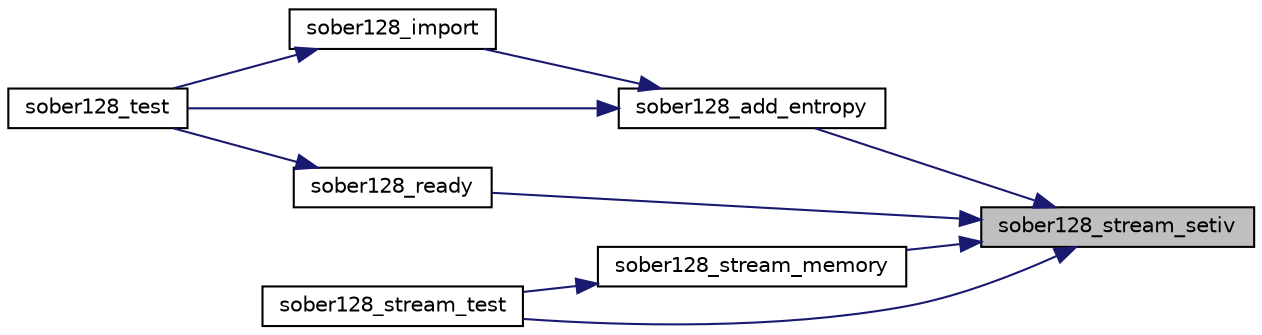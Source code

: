 digraph "sober128_stream_setiv"
{
 // LATEX_PDF_SIZE
  edge [fontname="Helvetica",fontsize="10",labelfontname="Helvetica",labelfontsize="10"];
  node [fontname="Helvetica",fontsize="10",shape=record];
  rankdir="RL";
  Node113 [label="sober128_stream_setiv",height=0.2,width=0.4,color="black", fillcolor="grey75", style="filled", fontcolor="black",tooltip="Set IV to the Sober128 state."];
  Node113 -> Node114 [dir="back",color="midnightblue",fontsize="10",style="solid"];
  Node114 [label="sober128_add_entropy",height=0.2,width=0.4,color="black", fillcolor="white", style="filled",URL="$sober128_8c.html#a477d801a7eb2e66db6c4c3d7f2db3827",tooltip="Add entropy to the PRNG state."];
  Node114 -> Node115 [dir="back",color="midnightblue",fontsize="10",style="solid"];
  Node115 [label="sober128_import",height=0.2,width=0.4,color="black", fillcolor="white", style="filled",URL="$sober128_8c.html#abd0bdcc3d2a0436f74ab10b0c68fcbca",tooltip="Import a PRNG state."];
  Node115 -> Node116 [dir="back",color="midnightblue",fontsize="10",style="solid"];
  Node116 [label="sober128_test",height=0.2,width=0.4,color="black", fillcolor="white", style="filled",URL="$sober128_8c.html#ae89334392b56e0cb75d493a5bdba60b7",tooltip="PRNG self-test."];
  Node114 -> Node116 [dir="back",color="midnightblue",fontsize="10",style="solid"];
  Node113 -> Node117 [dir="back",color="midnightblue",fontsize="10",style="solid"];
  Node117 [label="sober128_ready",height=0.2,width=0.4,color="black", fillcolor="white", style="filled",URL="$sober128_8c.html#a61687a8a822a53f6bc48a79b40f48e04",tooltip="Make the PRNG ready to read from."];
  Node117 -> Node116 [dir="back",color="midnightblue",fontsize="10",style="solid"];
  Node113 -> Node118 [dir="back",color="midnightblue",fontsize="10",style="solid"];
  Node118 [label="sober128_stream_memory",height=0.2,width=0.4,color="black", fillcolor="white", style="filled",URL="$sober128__stream__memory_8c.html#a81dcb5a025f5672c4866d6d7cc906910",tooltip="Encrypt (or decrypt) bytes of ciphertext (or plaintext) with SOBER128."];
  Node118 -> Node119 [dir="back",color="midnightblue",fontsize="10",style="solid"];
  Node119 [label="sober128_stream_test",height=0.2,width=0.4,color="black", fillcolor="white", style="filled",URL="$sober128__test_8c.html#a8e3db22bfcfb2f1aab3756833983d15b",tooltip=" "];
  Node113 -> Node119 [dir="back",color="midnightblue",fontsize="10",style="solid"];
}
